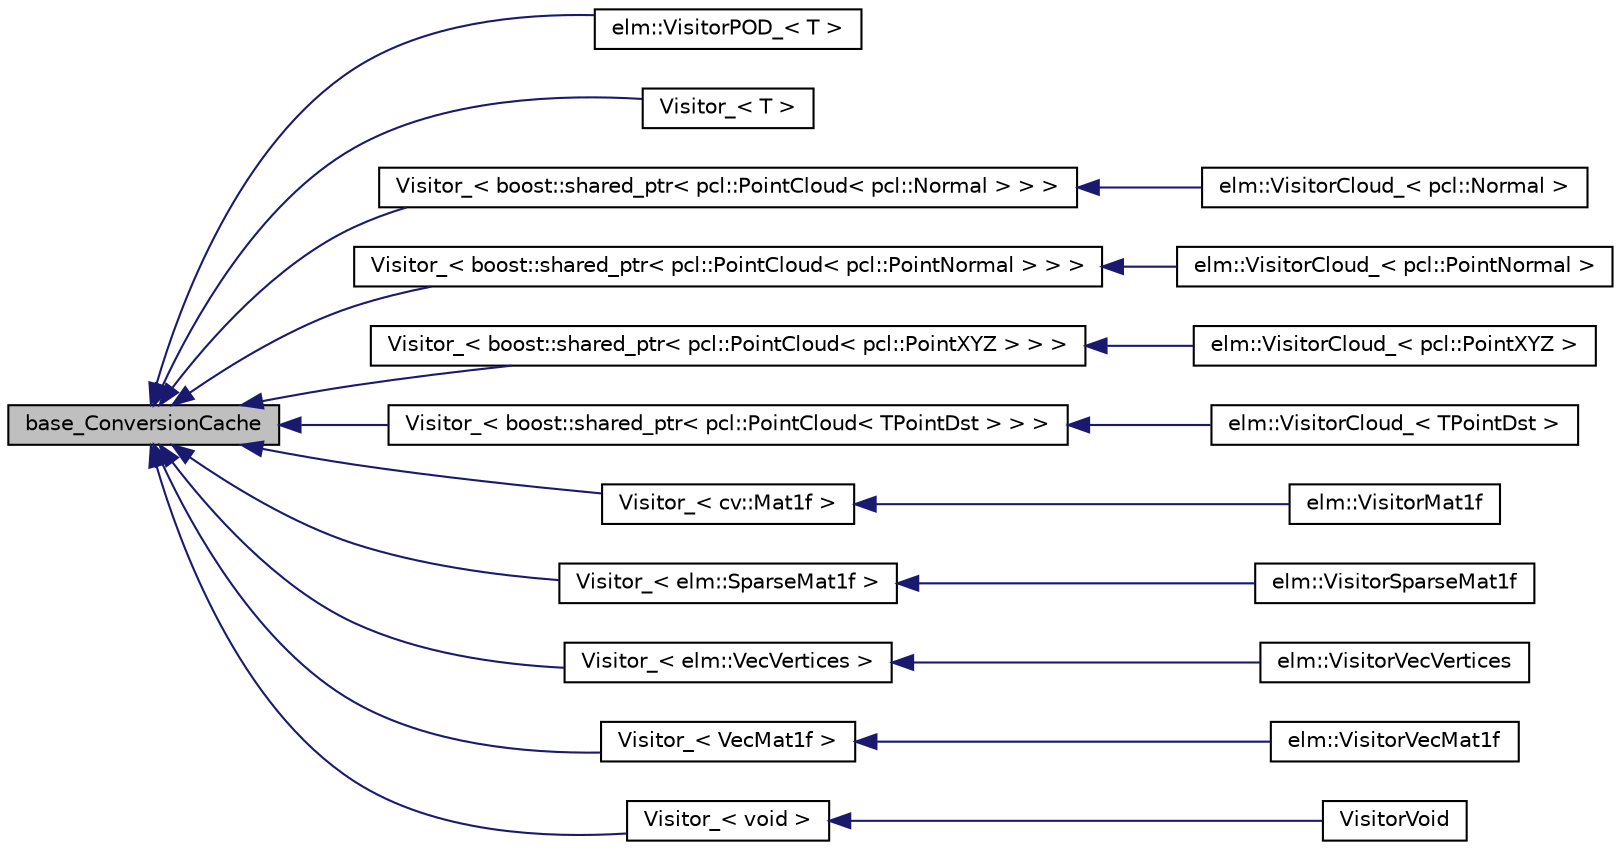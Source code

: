 digraph G
{
  edge [fontname="Helvetica",fontsize="10",labelfontname="Helvetica",labelfontsize="10"];
  node [fontname="Helvetica",fontsize="10",shape=record];
  rankdir="LR";
  Node1 [label="base_ConversionCache",height=0.2,width=0.4,color="black", fillcolor="grey75", style="filled" fontcolor="black"];
  Node1 -> Node2 [dir="back",color="midnightblue",fontsize="10",style="solid",fontname="Helvetica"];
  Node2 [label="elm::VisitorPOD_\< T \>",height=0.2,width=0.4,color="black", fillcolor="white", style="filled",URL="$classelm_1_1VisitorPOD__.html",tooltip="template class for scalar POD static visitors"];
  Node1 -> Node3 [dir="back",color="midnightblue",fontsize="10",style="solid",fontname="Helvetica"];
  Node3 [label="Visitor_\< T \>",height=0.2,width=0.4,color="black", fillcolor="white", style="filled",URL="$classVisitor__.html",tooltip="template class for different static visitors"];
  Node1 -> Node4 [dir="back",color="midnightblue",fontsize="10",style="solid",fontname="Helvetica"];
  Node4 [label="Visitor_\< boost::shared_ptr\< pcl::PointCloud\< pcl::Normal \> \> \>",height=0.2,width=0.4,color="black", fillcolor="white", style="filled",URL="$classVisitor__.html"];
  Node4 -> Node5 [dir="back",color="midnightblue",fontsize="10",style="solid",fontname="Helvetica"];
  Node5 [label="elm::VisitorCloud_\< pcl::Normal \>",height=0.2,width=0.4,color="black", fillcolor="white", style="filled",URL="$classelm_1_1VisitorCloud__.html"];
  Node1 -> Node6 [dir="back",color="midnightblue",fontsize="10",style="solid",fontname="Helvetica"];
  Node6 [label="Visitor_\< boost::shared_ptr\< pcl::PointCloud\< pcl::PointNormal \> \> \>",height=0.2,width=0.4,color="black", fillcolor="white", style="filled",URL="$classVisitor__.html"];
  Node6 -> Node7 [dir="back",color="midnightblue",fontsize="10",style="solid",fontname="Helvetica"];
  Node7 [label="elm::VisitorCloud_\< pcl::PointNormal \>",height=0.2,width=0.4,color="black", fillcolor="white", style="filled",URL="$classelm_1_1VisitorCloud__.html"];
  Node1 -> Node8 [dir="back",color="midnightblue",fontsize="10",style="solid",fontname="Helvetica"];
  Node8 [label="Visitor_\< boost::shared_ptr\< pcl::PointCloud\< pcl::PointXYZ \> \> \>",height=0.2,width=0.4,color="black", fillcolor="white", style="filled",URL="$classVisitor__.html"];
  Node8 -> Node9 [dir="back",color="midnightblue",fontsize="10",style="solid",fontname="Helvetica"];
  Node9 [label="elm::VisitorCloud_\< pcl::PointXYZ \>",height=0.2,width=0.4,color="black", fillcolor="white", style="filled",URL="$classelm_1_1VisitorCloud__.html"];
  Node1 -> Node10 [dir="back",color="midnightblue",fontsize="10",style="solid",fontname="Helvetica"];
  Node10 [label="Visitor_\< boost::shared_ptr\< pcl::PointCloud\< TPointDst \> \> \>",height=0.2,width=0.4,color="black", fillcolor="white", style="filled",URL="$classVisitor__.html"];
  Node10 -> Node11 [dir="back",color="midnightblue",fontsize="10",style="solid",fontname="Helvetica"];
  Node11 [label="elm::VisitorCloud_\< TPointDst \>",height=0.2,width=0.4,color="black", fillcolor="white", style="filled",URL="$classelm_1_1VisitorCloud__.html",tooltip="A template visitor class for converting to pcl point clouds, and keeping track of when a heavy conver..."];
  Node1 -> Node12 [dir="back",color="midnightblue",fontsize="10",style="solid",fontname="Helvetica"];
  Node12 [label="Visitor_\< cv::Mat1f \>",height=0.2,width=0.4,color="black", fillcolor="white", style="filled",URL="$classVisitor__.html"];
  Node12 -> Node13 [dir="back",color="midnightblue",fontsize="10",style="solid",fontname="Helvetica"];
  Node13 [label="elm::VisitorMat1f",height=0.2,width=0.4,color="black", fillcolor="white", style="filled",URL="$classelm_1_1VisitorMat1f.html",tooltip="visitor class for converting to Mat of floats"];
  Node1 -> Node14 [dir="back",color="midnightblue",fontsize="10",style="solid",fontname="Helvetica"];
  Node14 [label="Visitor_\< elm::SparseMat1f \>",height=0.2,width=0.4,color="black", fillcolor="white", style="filled",URL="$classVisitor__.html"];
  Node14 -> Node15 [dir="back",color="midnightblue",fontsize="10",style="solid",fontname="Helvetica"];
  Node15 [label="elm::VisitorSparseMat1f",height=0.2,width=0.4,color="black", fillcolor="white", style="filled",URL="$classelm_1_1VisitorSparseMat1f.html",tooltip="visitor class for converting to a sparse Mat of floats"];
  Node1 -> Node16 [dir="back",color="midnightblue",fontsize="10",style="solid",fontname="Helvetica"];
  Node16 [label="Visitor_\< elm::VecVertices \>",height=0.2,width=0.4,color="black", fillcolor="white", style="filled",URL="$classVisitor__.html"];
  Node16 -> Node17 [dir="back",color="midnightblue",fontsize="10",style="solid",fontname="Helvetica"];
  Node17 [label="elm::VisitorVecVertices",height=0.2,width=0.4,color="black", fillcolor="white", style="filled",URL="$classelm_1_1VisitorVecVertices.html",tooltip="visitor class for converting to STL vector of PCL vertices And keeping track of when a heavy conversi..."];
  Node1 -> Node18 [dir="back",color="midnightblue",fontsize="10",style="solid",fontname="Helvetica"];
  Node18 [label="Visitor_\< VecMat1f \>",height=0.2,width=0.4,color="black", fillcolor="white", style="filled",URL="$classVisitor__.html"];
  Node18 -> Node19 [dir="back",color="midnightblue",fontsize="10",style="solid",fontname="Helvetica"];
  Node19 [label="elm::VisitorVecMat1f",height=0.2,width=0.4,color="black", fillcolor="white", style="filled",URL="$classelm_1_1VisitorVecMat1f.html",tooltip="visitor class for converting to vector of Mats of floats"];
  Node1 -> Node20 [dir="back",color="midnightblue",fontsize="10",style="solid",fontname="Helvetica"];
  Node20 [label="Visitor_\< void \>",height=0.2,width=0.4,color="black", fillcolor="white", style="filled",URL="$classVisitor__.html"];
  Node20 -> Node21 [dir="back",color="midnightblue",fontsize="10",style="solid",fontname="Helvetica"];
  Node21 [label="VisitorVoid",height=0.2,width=0.4,color="black", fillcolor="white", style="filled",URL="$classVisitorVoid.html",tooltip="A do-nothing visitor class to use in place of unsupported visitors."];
}

